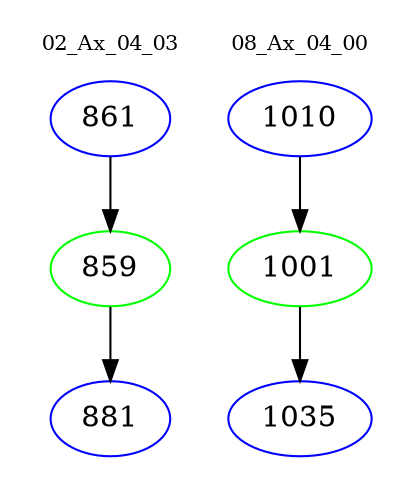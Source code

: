 digraph{
subgraph cluster_0 {
color = white
label = "02_Ax_04_03";
fontsize=10;
T0_861 [label="861", color="blue"]
T0_861 -> T0_859 [color="black"]
T0_859 [label="859", color="green"]
T0_859 -> T0_881 [color="black"]
T0_881 [label="881", color="blue"]
}
subgraph cluster_1 {
color = white
label = "08_Ax_04_00";
fontsize=10;
T1_1010 [label="1010", color="blue"]
T1_1010 -> T1_1001 [color="black"]
T1_1001 [label="1001", color="green"]
T1_1001 -> T1_1035 [color="black"]
T1_1035 [label="1035", color="blue"]
}
}
